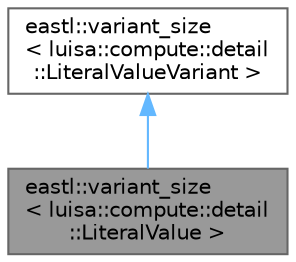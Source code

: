 digraph "eastl::variant_size&lt; luisa::compute::detail::LiteralValue &gt;"
{
 // LATEX_PDF_SIZE
  bgcolor="transparent";
  edge [fontname=Helvetica,fontsize=10,labelfontname=Helvetica,labelfontsize=10];
  node [fontname=Helvetica,fontsize=10,shape=box,height=0.2,width=0.4];
  Node1 [id="Node000001",label="eastl::variant_size\l\< luisa::compute::detail\l::LiteralValue \>",height=0.2,width=0.4,color="gray40", fillcolor="grey60", style="filled", fontcolor="black",tooltip=" "];
  Node2 -> Node1 [id="edge1_Node000001_Node000002",dir="back",color="steelblue1",style="solid",tooltip=" "];
  Node2 [id="Node000002",label="eastl::variant_size\l\< luisa::compute::detail\l::LiteralValueVariant \>",height=0.2,width=0.4,color="gray40", fillcolor="white", style="filled",URL="$structeastl_1_1variant__size.html",tooltip=" "];
}
